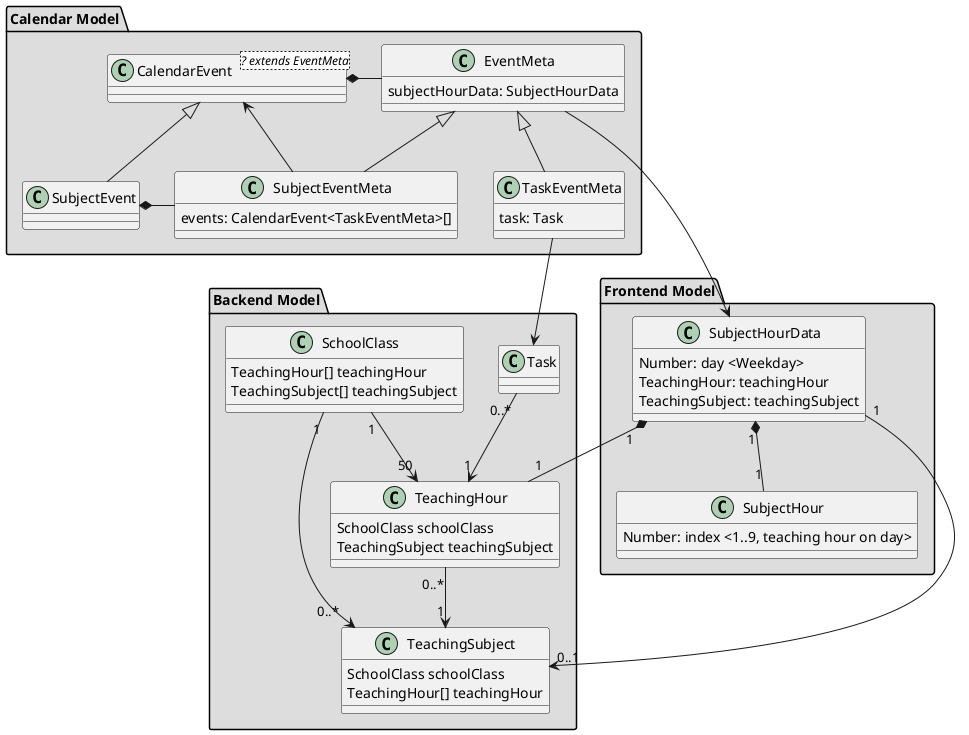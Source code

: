 @startuml

package "Backend Model" #DDDDDD {
class SchoolClass {
    TeachingHour[] teachingHour
    TeachingSubject[] teachingSubject
}

class TeachingHour {
    SchoolClass schoolClass
    TeachingSubject teachingSubject
}


class TeachingSubject {
    SchoolClass schoolClass
    TeachingHour[] teachingHour
}

class Task

SchoolClass "1" --> "50" TeachingHour
SchoolClass "1" --> "0..*" TeachingSubject
TeachingHour "0..*" --> "1" TeachingSubject
Task "0..*" --> "1" TeachingHour
}

package "Frontend Model" #DDDDDD {
class SubjectHourData {
    Number: day <Weekday>
    TeachingHour: teachingHour
    TeachingSubject: teachingSubject
}
class SubjectHour {
    Number: index <1..9, teaching hour on day>
}

SubjectHourData "1" *-- "1" SubjectHour
SubjectHourData "1" *-- "1" TeachingHour

SubjectHourData "1" --> "0..1"  TeachingSubject
}

package "Calendar Model" #DDDDDD {
class CalendarEvent<? extends EventMeta>
class EventMeta {
    subjectHourData: SubjectHourData
}
class SubjectEventMeta {
    events: CalendarEvent<TaskEventMeta>[]
}
class TaskEventMeta {
    task: Task
}

CalendarEvent *- EventMeta
SubjectEvent *- SubjectEventMeta


class SubjectEvent {

}


EventMeta <|--  SubjectEventMeta
EventMeta <|--  TaskEventMeta
CalendarEvent <|-- SubjectEvent

SubjectEventMeta --> CalendarEvent
}

TaskEventMeta --> Task

EventMeta --> SubjectHourData
@enduml
